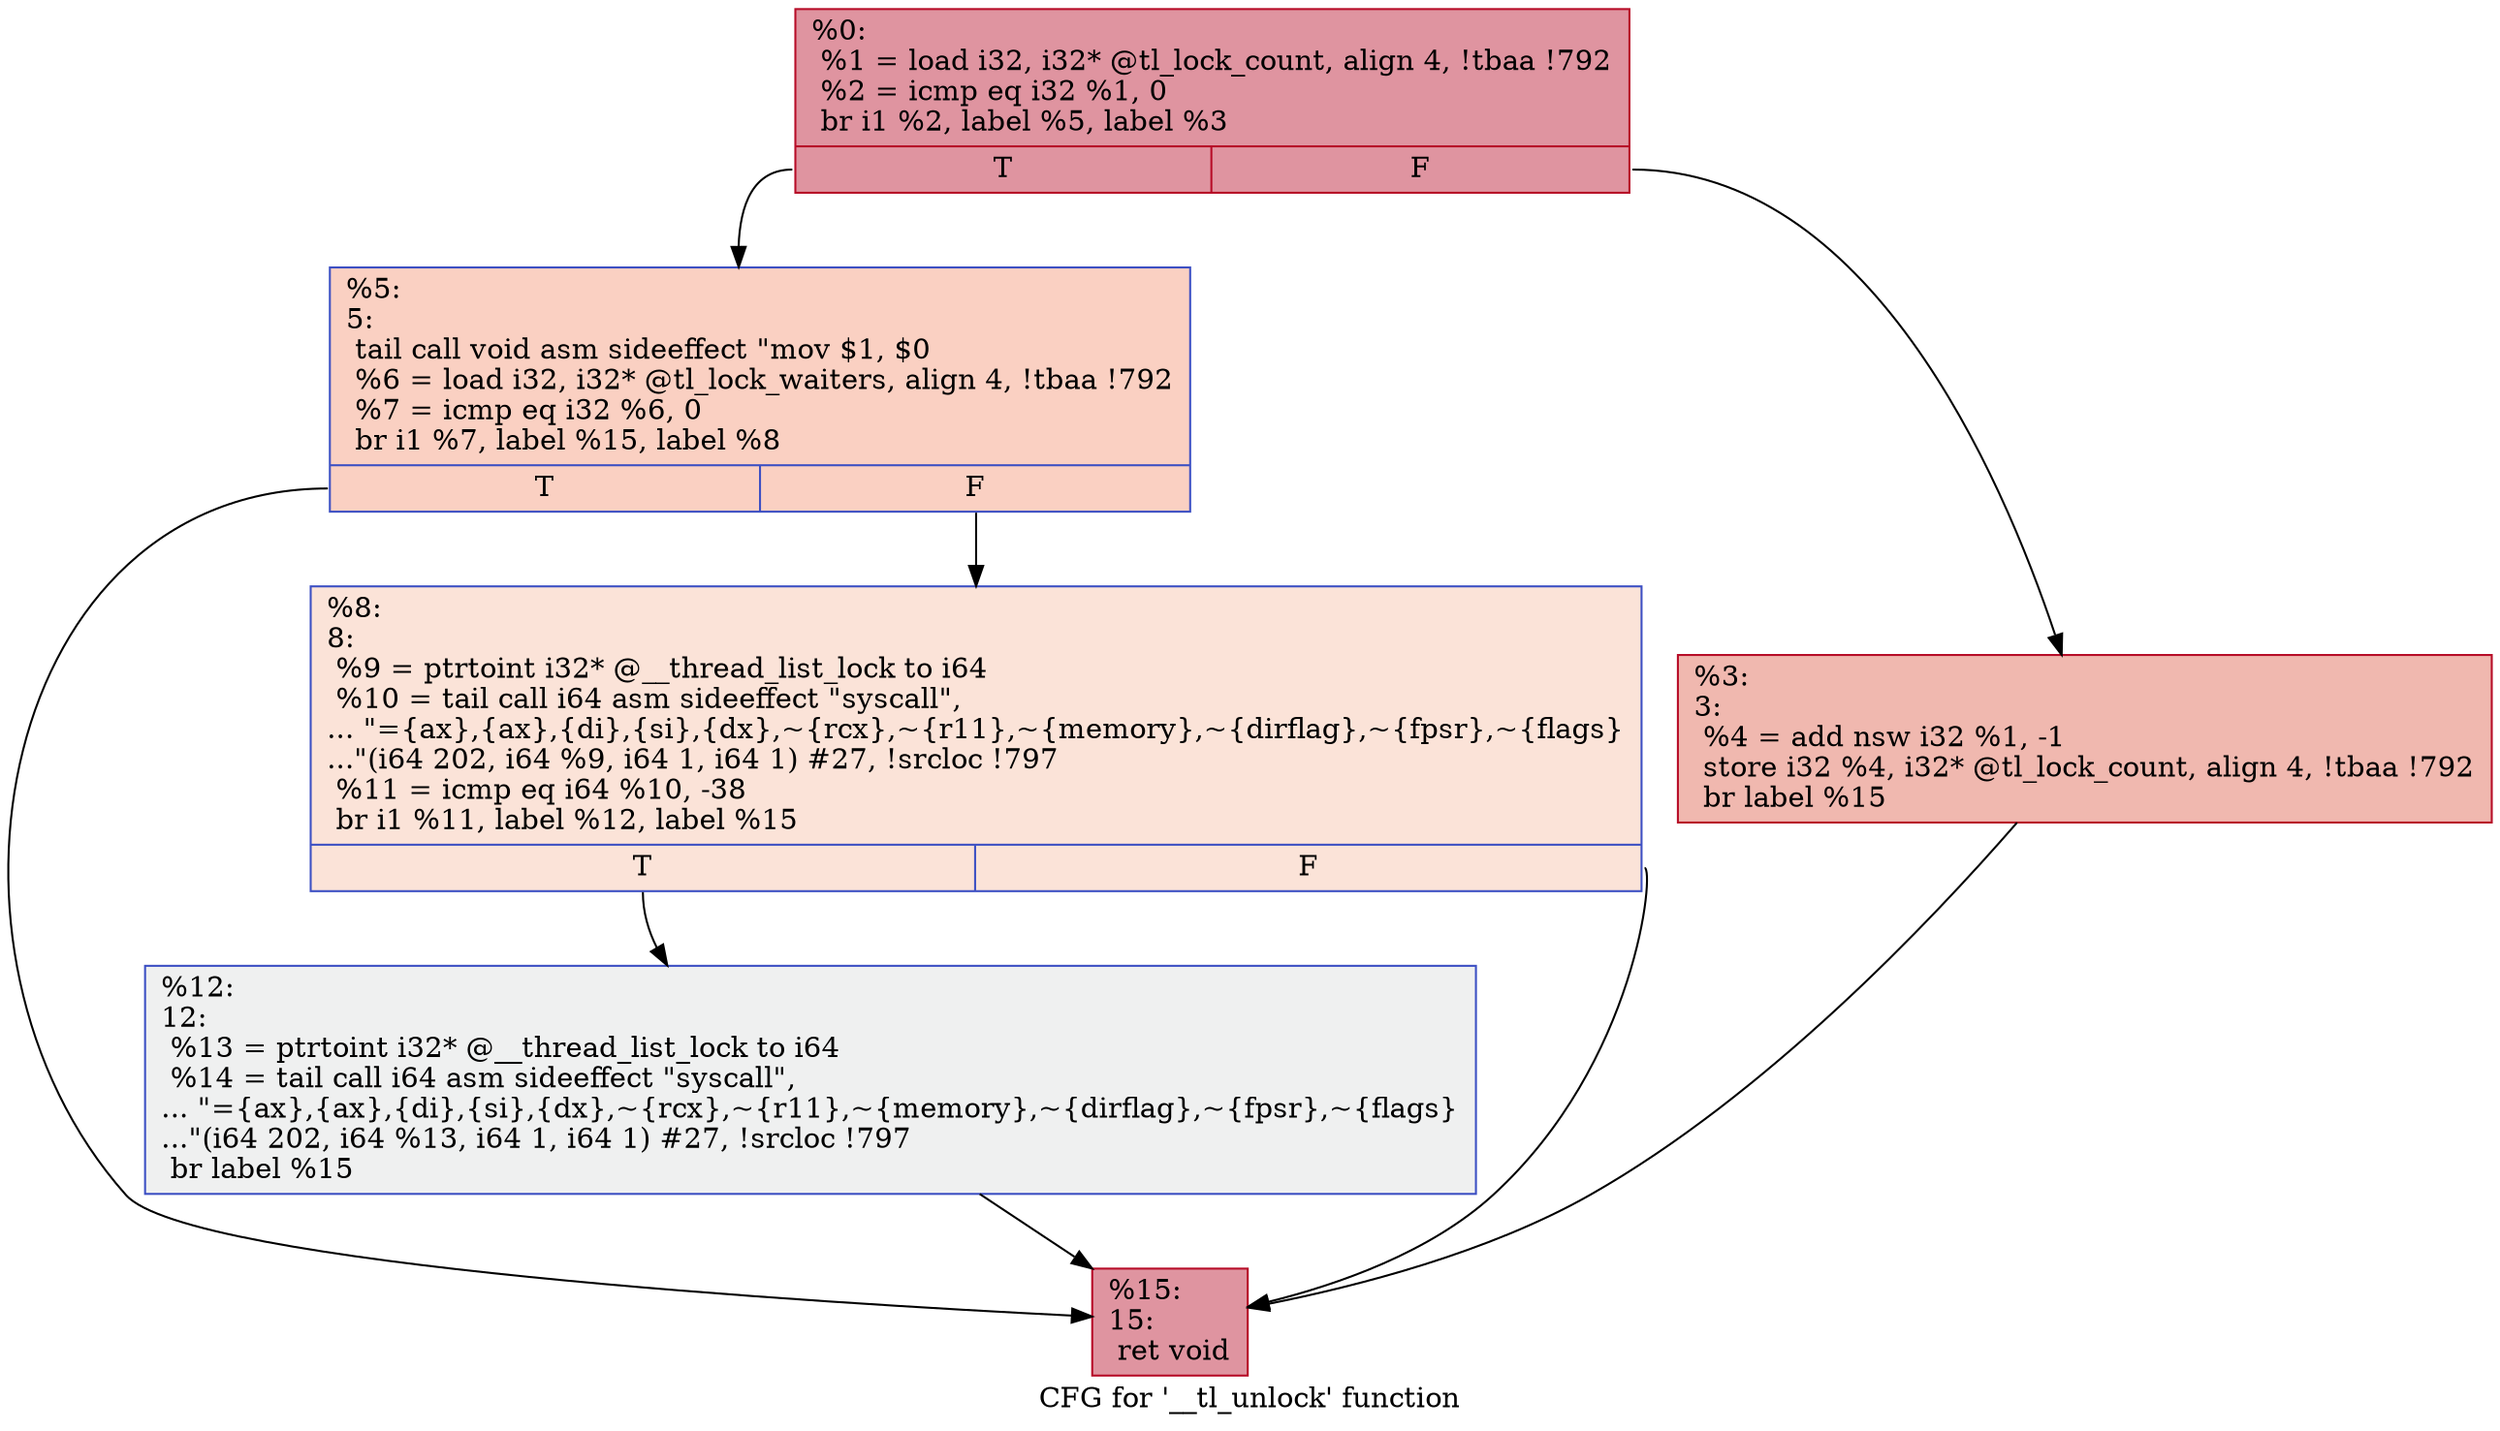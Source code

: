 digraph "CFG for '__tl_unlock' function" {
	label="CFG for '__tl_unlock' function";

	Node0x2414300 [shape=record,color="#b70d28ff", style=filled, fillcolor="#b70d2870",label="{%0:\l  %1 = load i32, i32* @tl_lock_count, align 4, !tbaa !792\l  %2 = icmp eq i32 %1, 0\l  br i1 %2, label %5, label %3\l|{<s0>T|<s1>F}}"];
	Node0x2414300:s0 -> Node0x24143a0;
	Node0x2414300:s1 -> Node0x2414350;
	Node0x2414350 [shape=record,color="#b70d28ff", style=filled, fillcolor="#dc5d4a70",label="{%3:\l3:                                                \l  %4 = add nsw i32 %1, -1\l  store i32 %4, i32* @tl_lock_count, align 4, !tbaa !792\l  br label %15\l}"];
	Node0x2414350 -> Node0x2414490;
	Node0x24143a0 [shape=record,color="#3d50c3ff", style=filled, fillcolor="#f3947570",label="{%5:\l5:                                                \l  tail call void asm sideeffect \"mov $1, $0 \l  %6 = load i32, i32* @tl_lock_waiters, align 4, !tbaa !792\l  %7 = icmp eq i32 %6, 0\l  br i1 %7, label %15, label %8\l|{<s0>T|<s1>F}}"];
	Node0x24143a0:s0 -> Node0x2414490;
	Node0x24143a0:s1 -> Node0x24143f0;
	Node0x24143f0 [shape=record,color="#3d50c3ff", style=filled, fillcolor="#f6bfa670",label="{%8:\l8:                                                \l  %9 = ptrtoint i32* @__thread_list_lock to i64\l  %10 = tail call i64 asm sideeffect \"syscall\",\l... \"=\{ax\},\{ax\},\{di\},\{si\},\{dx\},~\{rcx\},~\{r11\},~\{memory\},~\{dirflag\},~\{fpsr\},~\{flags\}\l...\"(i64 202, i64 %9, i64 1, i64 1) #27, !srcloc !797\l  %11 = icmp eq i64 %10, -38\l  br i1 %11, label %12, label %15\l|{<s0>T|<s1>F}}"];
	Node0x24143f0:s0 -> Node0x2414440;
	Node0x24143f0:s1 -> Node0x2414490;
	Node0x2414440 [shape=record,color="#3d50c3ff", style=filled, fillcolor="#dbdcde70",label="{%12:\l12:                                               \l  %13 = ptrtoint i32* @__thread_list_lock to i64\l  %14 = tail call i64 asm sideeffect \"syscall\",\l... \"=\{ax\},\{ax\},\{di\},\{si\},\{dx\},~\{rcx\},~\{r11\},~\{memory\},~\{dirflag\},~\{fpsr\},~\{flags\}\l...\"(i64 202, i64 %13, i64 1, i64 1) #27, !srcloc !797\l  br label %15\l}"];
	Node0x2414440 -> Node0x2414490;
	Node0x2414490 [shape=record,color="#b70d28ff", style=filled, fillcolor="#b70d2870",label="{%15:\l15:                                               \l  ret void\l}"];
}
